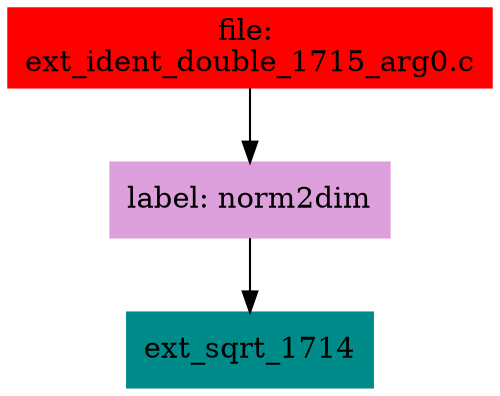 digraph G {
node [shape=box]

0 [label="file: 
ext_ident_double_1715_arg0.c",color=red, style=filled]
1 [label="label: norm2dim",color=plum, style=filled]
0 -> 1
2 [label="ext_sqrt_1714",color=cyan4, style=filled]
1 -> 2


}

